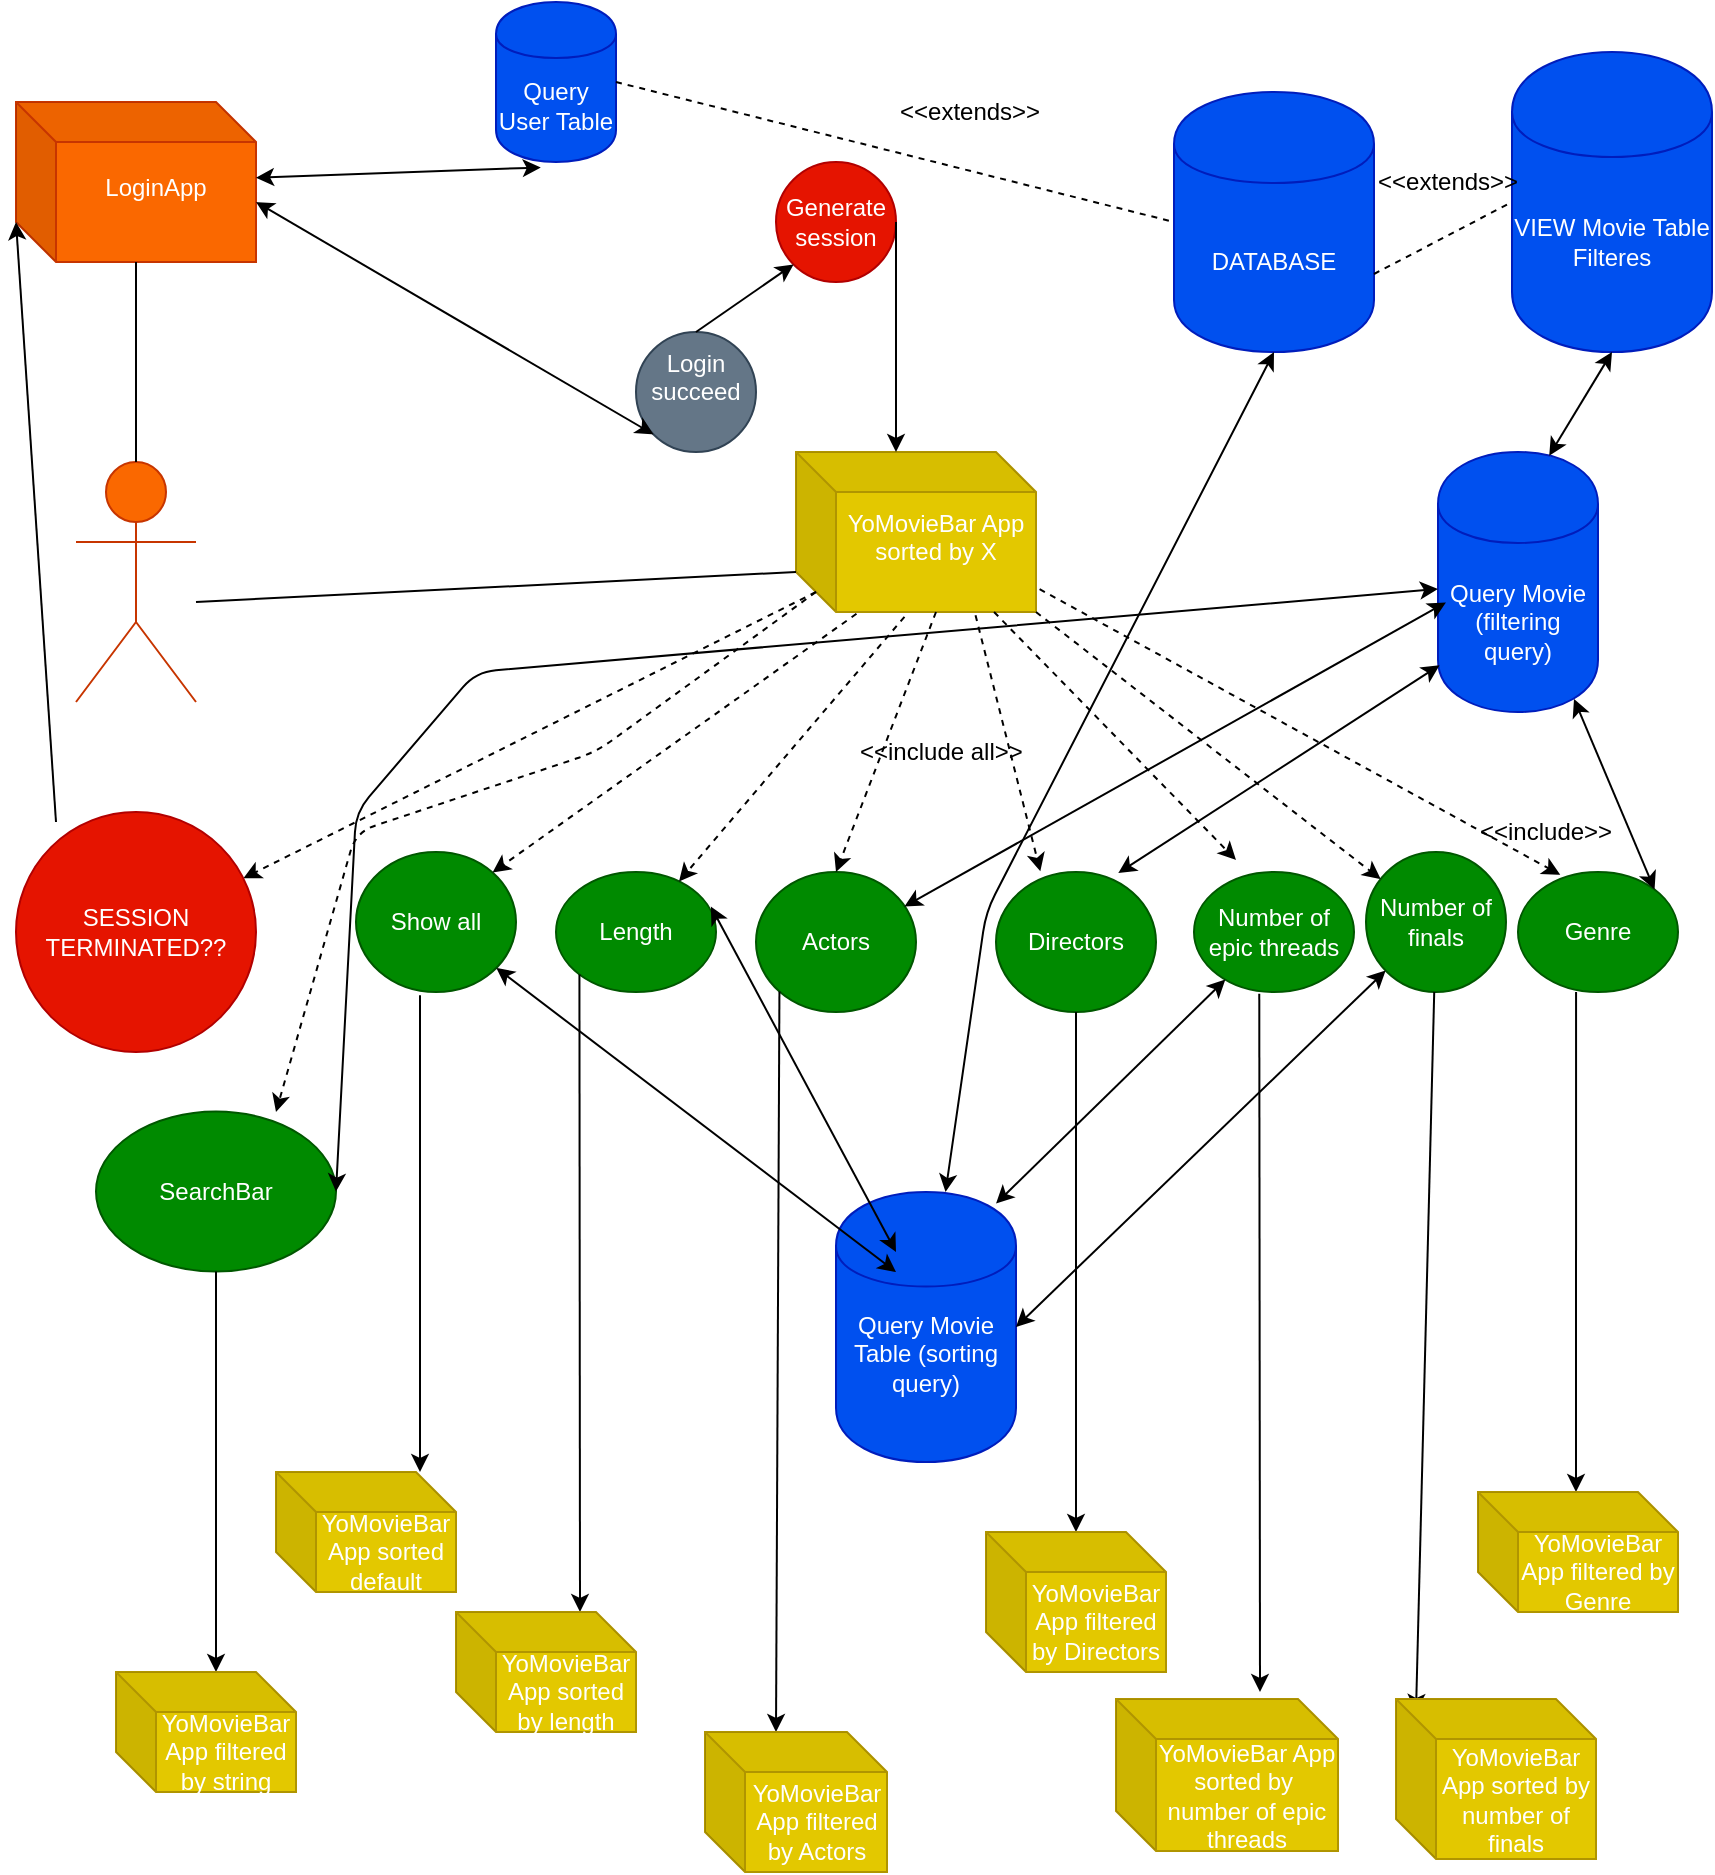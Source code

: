 <mxfile version="10.6.3" type="device"><diagram id="yi8EOGgFJp76VJN8hIpS" name="Page-1"><mxGraphModel dx="870" dy="477" grid="1" gridSize="10" guides="1" tooltips="1" connect="1" arrows="1" fold="1" page="1" pageScale="1" pageWidth="850" pageHeight="1100" math="0" shadow="0"><root><mxCell id="0"/><mxCell id="1" parent="0"/><mxCell id="ZOhwkm6CRNhWO9egZMma-1" value="Actor" style="shape=umlActor;verticalLabelPosition=bottom;labelBackgroundColor=#ffffff;verticalAlign=top;html=1;outlineConnect=0;fillColor=#fa6800;strokeColor=#C73500;fontColor=#ffffff;" parent="1" vertex="1"><mxGeometry x="50" y="235" width="60" height="120" as="geometry"/></mxCell><mxCell id="ZOhwkm6CRNhWO9egZMma-4" value="LoginApp&lt;br&gt;&lt;br&gt;" style="shape=cube;whiteSpace=wrap;html=1;boundedLbl=1;backgroundOutline=1;darkOpacity=0.05;darkOpacity2=0.1;fillColor=#fa6800;strokeColor=#C73500;fontColor=#ffffff;" parent="1" vertex="1"><mxGeometry x="20" y="55" width="120" height="80" as="geometry"/></mxCell><mxCell id="ZOhwkm6CRNhWO9egZMma-12" value="Login succeed&lt;br&gt;&lt;br&gt;" style="ellipse;whiteSpace=wrap;html=1;aspect=fixed;fillColor=#647687;strokeColor=#314354;fontColor=#ffffff;" parent="1" vertex="1"><mxGeometry x="330" y="170" width="60" height="60" as="geometry"/></mxCell><mxCell id="ZOhwkm6CRNhWO9egZMma-15" value="" style="endArrow=classic;startArrow=classic;html=1;exitX=0;exitY=0;exitDx=120;exitDy=50;exitPerimeter=0;entryX=0;entryY=1;entryDx=0;entryDy=0;" parent="1" source="ZOhwkm6CRNhWO9egZMma-4" target="ZOhwkm6CRNhWO9egZMma-12" edge="1"><mxGeometry width="50" height="50" relative="1" as="geometry"><mxPoint x="310" y="330" as="sourcePoint"/><mxPoint x="330" y="300" as="targetPoint"/></mxGeometry></mxCell><mxCell id="ZOhwkm6CRNhWO9egZMma-17" value="Query User Table" style="shape=cylinder;whiteSpace=wrap;html=1;boundedLbl=1;backgroundOutline=1;fillColor=#0050ef;strokeColor=#001DBC;fontColor=#ffffff;" parent="1" vertex="1"><mxGeometry x="260" y="5" width="60" height="80" as="geometry"/></mxCell><mxCell id="ZOhwkm6CRNhWO9egZMma-18" value="" style="endArrow=classic;startArrow=classic;html=1;entryX=0.373;entryY=1.034;entryDx=0;entryDy=0;entryPerimeter=0;" parent="1" source="ZOhwkm6CRNhWO9egZMma-4" target="ZOhwkm6CRNhWO9egZMma-17" edge="1"><mxGeometry width="50" height="50" relative="1" as="geometry"><mxPoint x="247" y="280" as="sourcePoint"/><mxPoint x="300" y="160" as="targetPoint"/></mxGeometry></mxCell><mxCell id="ZOhwkm6CRNhWO9egZMma-23" value="DATABASE" style="shape=cylinder;whiteSpace=wrap;html=1;boundedLbl=1;backgroundOutline=1;fillColor=#0050ef;strokeColor=#001DBC;fontColor=#ffffff;" parent="1" vertex="1"><mxGeometry x="599" y="50" width="100" height="130" as="geometry"/></mxCell><mxCell id="ZOhwkm6CRNhWO9egZMma-24" value="YoMovieBar App&lt;br&gt;sorted by X&lt;br&gt;&lt;br&gt;" style="shape=cube;whiteSpace=wrap;html=1;boundedLbl=1;backgroundOutline=1;darkOpacity=0.05;darkOpacity2=0.1;fillColor=#e3c800;strokeColor=#B09500;fontColor=#ffffff;" parent="1" vertex="1"><mxGeometry x="410" y="230" width="120" height="80" as="geometry"/></mxCell><mxCell id="ZOhwkm6CRNhWO9egZMma-25" value="Length" style="ellipse;whiteSpace=wrap;html=1;fillColor=#008a00;strokeColor=#005700;fontColor=#ffffff;" parent="1" vertex="1"><mxGeometry x="290" y="440" width="80" height="60" as="geometry"/></mxCell><mxCell id="ZOhwkm6CRNhWO9egZMma-26" value="Actors" style="ellipse;whiteSpace=wrap;html=1;fillColor=#008a00;strokeColor=#005700;fontColor=#ffffff;" parent="1" vertex="1"><mxGeometry x="390" y="440" width="80" height="70" as="geometry"/></mxCell><mxCell id="ZOhwkm6CRNhWO9egZMma-27" value="Directors" style="ellipse;whiteSpace=wrap;html=1;fillColor=#008a00;strokeColor=#005700;fontColor=#ffffff;" parent="1" vertex="1"><mxGeometry x="510" y="440" width="80" height="70" as="geometry"/></mxCell><mxCell id="ZOhwkm6CRNhWO9egZMma-28" value="Number of epic threads" style="ellipse;whiteSpace=wrap;html=1;fillColor=#008a00;strokeColor=#005700;fontColor=#ffffff;" parent="1" vertex="1"><mxGeometry x="609" y="440" width="80" height="60" as="geometry"/></mxCell><mxCell id="ZOhwkm6CRNhWO9egZMma-29" value="Number of finals" style="ellipse;whiteSpace=wrap;html=1;fillColor=#008a00;strokeColor=#005700;fontColor=#ffffff;" parent="1" vertex="1"><mxGeometry x="695" y="430" width="70" height="70" as="geometry"/></mxCell><mxCell id="ZOhwkm6CRNhWO9egZMma-31" value="Genre" style="ellipse;whiteSpace=wrap;html=1;fillColor=#008a00;strokeColor=#005700;fontColor=#ffffff;" parent="1" vertex="1"><mxGeometry x="771" y="440" width="80" height="60" as="geometry"/></mxCell><mxCell id="ZOhwkm6CRNhWO9egZMma-32" value="Show all" style="ellipse;whiteSpace=wrap;html=1;fillColor=#008a00;strokeColor=#005700;fontColor=#ffffff;" parent="1" vertex="1"><mxGeometry x="190" y="430" width="80" height="70" as="geometry"/></mxCell><mxCell id="ZOhwkm6CRNhWO9egZMma-33" value="Query Movie Table (sorting query)&lt;br&gt;&lt;br&gt;" style="shape=cylinder;whiteSpace=wrap;html=1;boundedLbl=1;backgroundOutline=1;fillColor=#0050ef;strokeColor=#001DBC;fontColor=#ffffff;" parent="1" vertex="1"><mxGeometry x="430" y="600" width="90" height="135" as="geometry"/></mxCell><mxCell id="ZOhwkm6CRNhWO9egZMma-35" value="" style="endArrow=classic;html=1;exitX=0.252;exitY=1.011;exitDx=0;exitDy=0;exitPerimeter=0;entryX=1;entryY=0;entryDx=0;entryDy=0;dashed=1;" parent="1" source="ZOhwkm6CRNhWO9egZMma-24" target="ZOhwkm6CRNhWO9egZMma-32" edge="1"><mxGeometry width="50" height="50" relative="1" as="geometry"><mxPoint x="425" y="350" as="sourcePoint"/><mxPoint x="455" y="320" as="targetPoint"/></mxGeometry></mxCell><mxCell id="ZOhwkm6CRNhWO9egZMma-36" value="" style="endArrow=classic;html=1;exitX=0.452;exitY=1.03;exitDx=0;exitDy=0;exitPerimeter=0;dashed=1;" parent="1" source="ZOhwkm6CRNhWO9egZMma-24" target="ZOhwkm6CRNhWO9egZMma-25" edge="1"><mxGeometry width="50" height="50" relative="1" as="geometry"><mxPoint x="400" y="515" as="sourcePoint"/><mxPoint x="450" y="465" as="targetPoint"/></mxGeometry></mxCell><mxCell id="ZOhwkm6CRNhWO9egZMma-37" value="" style="endArrow=classic;html=1;exitX=0;exitY=0;exitDx=70;exitDy=80;exitPerimeter=0;entryX=0.5;entryY=0;entryDx=0;entryDy=0;dashed=1;" parent="1" source="ZOhwkm6CRNhWO9egZMma-24" target="ZOhwkm6CRNhWO9egZMma-26" edge="1"><mxGeometry width="50" height="50" relative="1" as="geometry"><mxPoint x="470" y="345" as="sourcePoint"/><mxPoint x="520" y="295" as="targetPoint"/></mxGeometry></mxCell><mxCell id="ZOhwkm6CRNhWO9egZMma-38" value="" style="endArrow=classic;html=1;exitX=0.748;exitY=1.02;exitDx=0;exitDy=0;exitPerimeter=0;entryX=0.277;entryY=-0.005;entryDx=0;entryDy=0;entryPerimeter=0;dashed=1;" parent="1" source="ZOhwkm6CRNhWO9egZMma-24" target="ZOhwkm6CRNhWO9egZMma-27" edge="1"><mxGeometry width="50" height="50" relative="1" as="geometry"><mxPoint x="510" y="350" as="sourcePoint"/><mxPoint x="560" y="309.955" as="targetPoint"/></mxGeometry></mxCell><mxCell id="ZOhwkm6CRNhWO9egZMma-39" value="" style="endArrow=classic;html=1;entryX=0.261;entryY=0.068;entryDx=0;entryDy=0;entryPerimeter=0;dashed=1;" parent="1" source="ZOhwkm6CRNhWO9egZMma-24" edge="1"><mxGeometry width="50" height="50" relative="1" as="geometry"><mxPoint x="514.179" y="250" as="sourcePoint"/><mxPoint x="630" y="434" as="targetPoint"/><Array as="points"/></mxGeometry></mxCell><mxCell id="ZOhwkm6CRNhWO9egZMma-40" value="" style="endArrow=classic;html=1;exitX=1;exitY=1;exitDx=0;exitDy=0;exitPerimeter=0;dashed=1;" parent="1" source="ZOhwkm6CRNhWO9egZMma-24" target="ZOhwkm6CRNhWO9egZMma-29" edge="1"><mxGeometry width="50" height="50" relative="1" as="geometry"><mxPoint x="620" y="335" as="sourcePoint"/><mxPoint x="670" y="285" as="targetPoint"/></mxGeometry></mxCell><mxCell id="ZOhwkm6CRNhWO9egZMma-41" value="" style="endArrow=classic;html=1;exitX=1.015;exitY=0.857;exitDx=0;exitDy=0;exitPerimeter=0;entryX=0.264;entryY=0.023;entryDx=0;entryDy=0;entryPerimeter=0;dashed=1;" parent="1" source="ZOhwkm6CRNhWO9egZMma-24" target="ZOhwkm6CRNhWO9egZMma-31" edge="1"><mxGeometry width="50" height="50" relative="1" as="geometry"><mxPoint x="660" y="345.227" as="sourcePoint"/><mxPoint x="710" y="295" as="targetPoint"/></mxGeometry></mxCell><mxCell id="ZOhwkm6CRNhWO9egZMma-42" value="" style="endArrow=classic;startArrow=classic;html=1;exitX=0.5;exitY=1;exitDx=0;exitDy=0;" parent="1" source="ZOhwkm6CRNhWO9egZMma-23" target="ZOhwkm6CRNhWO9egZMma-33" edge="1"><mxGeometry width="50" height="50" relative="1" as="geometry"><mxPoint x="580" y="120" as="sourcePoint"/><mxPoint x="670" y="90" as="targetPoint"/><Array as="points"><mxPoint x="505" y="460"/></Array></mxGeometry></mxCell><mxCell id="ZOhwkm6CRNhWO9egZMma-47" value="&amp;lt;&amp;lt;include all&amp;gt;&amp;gt;" style="text;html=1;resizable=0;points=[];autosize=1;align=left;verticalAlign=top;spacingTop=-4;" parent="1" vertex="1"><mxGeometry x="440" y="370" width="100" height="20" as="geometry"/></mxCell><mxCell id="ZOhwkm6CRNhWO9egZMma-48" value="&amp;lt;&amp;lt;include&amp;gt;&amp;gt;" style="text;html=1;resizable=0;points=[];autosize=1;align=left;verticalAlign=top;spacingTop=-4;" parent="1" vertex="1"><mxGeometry x="750" y="410" width="80" height="20" as="geometry"/></mxCell><mxCell id="ZOhwkm6CRNhWO9egZMma-55" value="" style="endArrow=classic;html=1;dashed=1;exitX=0;exitY=0;exitDx=10;exitDy=70;exitPerimeter=0;" parent="1" source="ZOhwkm6CRNhWO9egZMma-24" target="ZOhwkm6CRNhWO9egZMma-56" edge="1"><mxGeometry width="50" height="50" relative="1" as="geometry"><mxPoint x="50" y="650" as="sourcePoint"/><mxPoint x="90" y="520" as="targetPoint"/></mxGeometry></mxCell><mxCell id="ZOhwkm6CRNhWO9egZMma-56" value="SESSION TERMINATED??" style="ellipse;whiteSpace=wrap;html=1;aspect=fixed;fillColor=#e51400;strokeColor=#B20000;fontColor=#ffffff;" parent="1" vertex="1"><mxGeometry x="20" y="410" width="120" height="120" as="geometry"/></mxCell><mxCell id="ZOhwkm6CRNhWO9egZMma-57" value="" style="endArrow=classic;html=1;entryX=0;entryY=0;entryDx=0;entryDy=60;entryPerimeter=0;" parent="1" target="ZOhwkm6CRNhWO9egZMma-4" edge="1"><mxGeometry width="50" height="50" relative="1" as="geometry"><mxPoint x="40" y="415" as="sourcePoint"/><mxPoint x="170" y="360" as="targetPoint"/></mxGeometry></mxCell><mxCell id="ZOhwkm6CRNhWO9egZMma-59" value="" style="endArrow=classic;startArrow=classic;html=1;" parent="1" source="ZOhwkm6CRNhWO9egZMma-32" edge="1"><mxGeometry width="50" height="50" relative="1" as="geometry"><mxPoint x="10" y="690" as="sourcePoint"/><mxPoint x="460" y="640" as="targetPoint"/></mxGeometry></mxCell><mxCell id="ZOhwkm6CRNhWO9egZMma-60" value="" style="endArrow=classic;startArrow=classic;html=1;exitX=0.968;exitY=0.288;exitDx=0;exitDy=0;exitPerimeter=0;" parent="1" source="ZOhwkm6CRNhWO9egZMma-25" edge="1"><mxGeometry width="50" height="50" relative="1" as="geometry"><mxPoint x="10" y="770" as="sourcePoint"/><mxPoint x="460" y="630" as="targetPoint"/></mxGeometry></mxCell><mxCell id="ZOhwkm6CRNhWO9egZMma-63" value="" style="endArrow=classic;startArrow=classic;html=1;entryX=0.889;entryY=0.043;entryDx=0;entryDy=0;entryPerimeter=0;" parent="1" source="ZOhwkm6CRNhWO9egZMma-28" target="ZOhwkm6CRNhWO9egZMma-33" edge="1"><mxGeometry width="50" height="50" relative="1" as="geometry"><mxPoint x="10" y="1010" as="sourcePoint"/><mxPoint x="60" y="960" as="targetPoint"/></mxGeometry></mxCell><mxCell id="ZOhwkm6CRNhWO9egZMma-64" value="" style="endArrow=classic;startArrow=classic;html=1;entryX=1;entryY=0.5;entryDx=0;entryDy=0;" parent="1" source="ZOhwkm6CRNhWO9egZMma-29" target="ZOhwkm6CRNhWO9egZMma-33" edge="1"><mxGeometry width="50" height="50" relative="1" as="geometry"><mxPoint x="10" y="1090" as="sourcePoint"/><mxPoint x="60" y="1040" as="targetPoint"/></mxGeometry></mxCell><mxCell id="ZOhwkm6CRNhWO9egZMma-70" value="" style="endArrow=classic;html=1;exitX=0.4;exitY=1.023;exitDx=0;exitDy=0;exitPerimeter=0;" parent="1" source="ZOhwkm6CRNhWO9egZMma-32" edge="1"><mxGeometry width="50" height="50" relative="1" as="geometry"><mxPoint x="10" y="810" as="sourcePoint"/><mxPoint x="222" y="740" as="targetPoint"/></mxGeometry></mxCell><mxCell id="ZOhwkm6CRNhWO9egZMma-71" value="" style="endArrow=classic;html=1;exitX=0;exitY=1;exitDx=0;exitDy=0;" parent="1" source="ZOhwkm6CRNhWO9egZMma-25" edge="1"><mxGeometry width="50" height="50" relative="1" as="geometry"><mxPoint x="10" y="890" as="sourcePoint"/><mxPoint x="302" y="810" as="targetPoint"/></mxGeometry></mxCell><mxCell id="ZOhwkm6CRNhWO9egZMma-72" value="" style="endArrow=classic;html=1;exitX=0;exitY=1;exitDx=0;exitDy=0;entryX=0;entryY=0;entryDx=35.5;entryDy=0;entryPerimeter=0;" parent="1" source="ZOhwkm6CRNhWO9egZMma-26" target="ZOhwkm6CRNhWO9egZMma-82" edge="1"><mxGeometry width="50" height="50" relative="1" as="geometry"><mxPoint x="10" y="970" as="sourcePoint"/><mxPoint x="402" y="910" as="targetPoint"/></mxGeometry></mxCell><mxCell id="ZOhwkm6CRNhWO9egZMma-73" value="" style="endArrow=classic;html=1;exitX=0.5;exitY=1;exitDx=0;exitDy=0;" parent="1" source="ZOhwkm6CRNhWO9egZMma-27" edge="1"><mxGeometry width="50" height="50" relative="1" as="geometry"><mxPoint x="10" y="1050" as="sourcePoint"/><mxPoint x="550" y="770" as="targetPoint"/><Array as="points"><mxPoint x="550" y="610"/><mxPoint x="550" y="720"/></Array></mxGeometry></mxCell><mxCell id="ZOhwkm6CRNhWO9egZMma-74" value="" style="endArrow=classic;html=1;exitX=0.408;exitY=1.015;exitDx=0;exitDy=0;exitPerimeter=0;" parent="1" source="ZOhwkm6CRNhWO9egZMma-28" edge="1"><mxGeometry width="50" height="50" relative="1" as="geometry"><mxPoint x="10" y="1130" as="sourcePoint"/><mxPoint x="642" y="850" as="targetPoint"/></mxGeometry></mxCell><mxCell id="ZOhwkm6CRNhWO9egZMma-75" value="" style="endArrow=classic;html=1;" parent="1" source="ZOhwkm6CRNhWO9egZMma-29" edge="1"><mxGeometry width="50" height="50" relative="1" as="geometry"><mxPoint x="10" y="1210" as="sourcePoint"/><mxPoint x="720" y="860" as="targetPoint"/></mxGeometry></mxCell><mxCell id="ZOhwkm6CRNhWO9egZMma-76" value="" style="endArrow=classic;html=1;exitX=0.363;exitY=1;exitDx=0;exitDy=0;exitPerimeter=0;" parent="1" source="ZOhwkm6CRNhWO9egZMma-31" edge="1"><mxGeometry width="50" height="50" relative="1" as="geometry"><mxPoint x="10" y="1290" as="sourcePoint"/><mxPoint x="800" y="750" as="targetPoint"/></mxGeometry></mxCell><mxCell id="ZOhwkm6CRNhWO9egZMma-77" value="YoMovieBar App sorted default" style="shape=cube;whiteSpace=wrap;html=1;boundedLbl=1;backgroundOutline=1;darkOpacity=0.05;darkOpacity2=0.1;fillColor=#e3c800;strokeColor=#B09500;fontColor=#ffffff;" parent="1" vertex="1"><mxGeometry x="150" y="740" width="90" height="60" as="geometry"/></mxCell><mxCell id="ZOhwkm6CRNhWO9egZMma-78" value="&lt;span&gt;YoMovieBar App sorted by number of finals&lt;/span&gt;" style="shape=cube;whiteSpace=wrap;html=1;boundedLbl=1;backgroundOutline=1;darkOpacity=0.05;darkOpacity2=0.1;fillColor=#e3c800;strokeColor=#B09500;fontColor=#ffffff;" parent="1" vertex="1"><mxGeometry x="710" y="853.5" width="100" height="80" as="geometry"/></mxCell><mxCell id="ZOhwkm6CRNhWO9egZMma-79" value="&lt;span&gt;YoMovieBar App sorted by length&lt;/span&gt;" style="shape=cube;whiteSpace=wrap;html=1;boundedLbl=1;backgroundOutline=1;darkOpacity=0.05;darkOpacity2=0.1;fillColor=#e3c800;strokeColor=#B09500;fontColor=#ffffff;" parent="1" vertex="1"><mxGeometry x="240" y="810" width="90" height="60" as="geometry"/></mxCell><mxCell id="ZOhwkm6CRNhWO9egZMma-80" value="&lt;span&gt;YoMovieBar App sorted by&amp;nbsp; number of epic threads&lt;/span&gt;" style="shape=cube;whiteSpace=wrap;html=1;boundedLbl=1;backgroundOutline=1;darkOpacity=0.05;darkOpacity2=0.1;fillColor=#e3c800;strokeColor=#B09500;fontColor=#ffffff;" parent="1" vertex="1"><mxGeometry x="570" y="853.5" width="111" height="76" as="geometry"/></mxCell><mxCell id="ZOhwkm6CRNhWO9egZMma-81" value="&lt;span&gt;YoMovieBar App filtered by Directors&lt;/span&gt;" style="shape=cube;whiteSpace=wrap;html=1;boundedLbl=1;backgroundOutline=1;darkOpacity=0.05;darkOpacity2=0.1;fillColor=#e3c800;strokeColor=#B09500;fontColor=#ffffff;" parent="1" vertex="1"><mxGeometry x="505" y="770" width="90" height="70" as="geometry"/></mxCell><mxCell id="ZOhwkm6CRNhWO9egZMma-82" value="&lt;span&gt;YoMovieBar App filtered by Actors&lt;/span&gt;" style="shape=cube;whiteSpace=wrap;html=1;boundedLbl=1;backgroundOutline=1;darkOpacity=0.05;darkOpacity2=0.1;fillColor=#e3c800;strokeColor=#B09500;fontColor=#ffffff;" parent="1" vertex="1"><mxGeometry x="364.5" y="870" width="91" height="70" as="geometry"/></mxCell><mxCell id="ZOhwkm6CRNhWO9egZMma-83" value="&lt;span&gt;YoMovieBar App filtered by Genre&lt;/span&gt;" style="shape=cube;whiteSpace=wrap;html=1;boundedLbl=1;backgroundOutline=1;darkOpacity=0.05;darkOpacity2=0.1;fillColor=#e3c800;strokeColor=#B09500;fontColor=#ffffff;" parent="1" vertex="1"><mxGeometry x="751" y="750" width="100" height="60" as="geometry"/></mxCell><mxCell id="ZOhwkm6CRNhWO9egZMma-86" value="Query Movie (filtering query)" style="shape=cylinder;whiteSpace=wrap;html=1;boundedLbl=1;backgroundOutline=1;fillColor=#0050ef;strokeColor=#001DBC;fontColor=#ffffff;" parent="1" vertex="1"><mxGeometry x="731" y="230" width="80" height="130" as="geometry"/></mxCell><mxCell id="ZOhwkm6CRNhWO9egZMma-87" value="" style="endArrow=classic;startArrow=classic;html=1;exitX=0.927;exitY=0.247;exitDx=0;exitDy=0;exitPerimeter=0;" parent="1" source="ZOhwkm6CRNhWO9egZMma-26" edge="1"><mxGeometry width="50" height="50" relative="1" as="geometry"><mxPoint x="685" y="355" as="sourcePoint"/><mxPoint x="735" y="305.227" as="targetPoint"/></mxGeometry></mxCell><mxCell id="ZOhwkm6CRNhWO9egZMma-88" value="" style="endArrow=classic;startArrow=classic;html=1;entryX=0.01;entryY=0.82;entryDx=0;entryDy=0;entryPerimeter=0;exitX=0.764;exitY=0.008;exitDx=0;exitDy=0;exitPerimeter=0;" parent="1" source="ZOhwkm6CRNhWO9egZMma-27" target="ZOhwkm6CRNhWO9egZMma-86" edge="1"><mxGeometry width="50" height="50" relative="1" as="geometry"><mxPoint x="570" y="450" as="sourcePoint"/><mxPoint x="750" y="329.773" as="targetPoint"/></mxGeometry></mxCell><mxCell id="ZOhwkm6CRNhWO9egZMma-89" value="" style="endArrow=classic;startArrow=classic;html=1;entryX=0.85;entryY=0.95;entryDx=0;entryDy=0;entryPerimeter=0;exitX=1;exitY=0;exitDx=0;exitDy=0;" parent="1" source="ZOhwkm6CRNhWO9egZMma-31" target="ZOhwkm6CRNhWO9egZMma-86" edge="1"><mxGeometry width="50" height="50" relative="1" as="geometry"><mxPoint x="786" y="400" as="sourcePoint"/><mxPoint x="830" y="350" as="targetPoint"/></mxGeometry></mxCell><mxCell id="ZOhwkm6CRNhWO9egZMma-91" value="VIEW Movie Table Filteres" style="shape=cylinder;whiteSpace=wrap;html=1;boundedLbl=1;backgroundOutline=1;fillColor=#0050ef;strokeColor=#001DBC;fontColor=#ffffff;" parent="1" vertex="1"><mxGeometry x="768" y="30" width="100" height="150" as="geometry"/></mxCell><mxCell id="ZOhwkm6CRNhWO9egZMma-92" value="" style="endArrow=classic;startArrow=classic;html=1;exitX=0.695;exitY=0.014;exitDx=0;exitDy=0;exitPerimeter=0;entryX=0.5;entryY=1;entryDx=0;entryDy=0;" parent="1" source="ZOhwkm6CRNhWO9egZMma-86" target="ZOhwkm6CRNhWO9egZMma-91" edge="1"><mxGeometry width="50" height="50" relative="1" as="geometry"><mxPoint x="776" y="235.078" as="sourcePoint"/><mxPoint x="826" y="185.078" as="targetPoint"/></mxGeometry></mxCell><mxCell id="ZOhwkm6CRNhWO9egZMma-94" value="" style="endArrow=none;dashed=1;html=1;exitX=1;exitY=0.7;exitDx=0;exitDy=0;entryX=0;entryY=0.5;entryDx=0;entryDy=0;" parent="1" source="ZOhwkm6CRNhWO9egZMma-23" target="ZOhwkm6CRNhWO9egZMma-91" edge="1"><mxGeometry width="50" height="50" relative="1" as="geometry"><mxPoint x="709" y="140" as="sourcePoint"/><mxPoint x="758.5" y="90.11" as="targetPoint"/></mxGeometry></mxCell><mxCell id="ZOhwkm6CRNhWO9egZMma-96" value="&amp;lt;&amp;lt;extends&amp;gt;&amp;gt;" style="text;html=1;resizable=0;points=[];autosize=1;align=left;verticalAlign=top;spacingTop=-4;" parent="1" vertex="1"><mxGeometry x="699" y="85" width="90" height="20" as="geometry"/></mxCell><mxCell id="LsMoh0lzP9hI_HuLoYiD-1" value="Generate session" style="ellipse;whiteSpace=wrap;html=1;aspect=fixed;fillColor=#e51400;strokeColor=#B20000;fontColor=#ffffff;" parent="1" vertex="1"><mxGeometry x="400" y="85" width="60" height="60" as="geometry"/></mxCell><mxCell id="LsMoh0lzP9hI_HuLoYiD-7" value="" style="endArrow=classic;html=1;exitX=0.5;exitY=0;exitDx=0;exitDy=0;entryX=0;entryY=1;entryDx=0;entryDy=0;" parent="1" source="ZOhwkm6CRNhWO9egZMma-12" target="LsMoh0lzP9hI_HuLoYiD-1" edge="1"><mxGeometry width="50" height="50" relative="1" as="geometry"><mxPoint x="270" y="200" as="sourcePoint"/><mxPoint x="320" y="150.136" as="targetPoint"/></mxGeometry></mxCell><mxCell id="LsMoh0lzP9hI_HuLoYiD-8" value="" style="endArrow=classic;html=1;exitX=1;exitY=0.5;exitDx=0;exitDy=0;entryX=0;entryY=0;entryDx=50;entryDy=0;entryPerimeter=0;" parent="1" source="LsMoh0lzP9hI_HuLoYiD-1" target="ZOhwkm6CRNhWO9egZMma-24" edge="1"><mxGeometry width="50" height="50" relative="1" as="geometry"><mxPoint x="410" y="170" as="sourcePoint"/><mxPoint x="465" y="119.818" as="targetPoint"/></mxGeometry></mxCell><mxCell id="6l3HRjbRfIQUzxL7iAbU-3" value="" style="endArrow=none;html=1;" parent="1" source="ZOhwkm6CRNhWO9egZMma-1" target="ZOhwkm6CRNhWO9egZMma-4" edge="1"><mxGeometry width="50" height="50" relative="1" as="geometry"><mxPoint x="150" y="345" as="sourcePoint"/><mxPoint x="200" y="295.227" as="targetPoint"/></mxGeometry></mxCell><mxCell id="6l3HRjbRfIQUzxL7iAbU-4" value="" style="endArrow=none;html=1;entryX=0;entryY=0;entryDx=0;entryDy=60;entryPerimeter=0;" parent="1" target="ZOhwkm6CRNhWO9egZMma-24" edge="1"><mxGeometry width="50" height="50" relative="1" as="geometry"><mxPoint x="110" y="305" as="sourcePoint"/><mxPoint x="260" y="304.818" as="targetPoint"/></mxGeometry></mxCell><mxCell id="6l3HRjbRfIQUzxL7iAbU-7" value="" style="endArrow=none;dashed=1;html=1;exitX=1;exitY=0.5;exitDx=0;exitDy=0;entryX=0;entryY=0.5;entryDx=0;entryDy=0;" parent="1" source="ZOhwkm6CRNhWO9egZMma-17" target="ZOhwkm6CRNhWO9egZMma-23" edge="1"><mxGeometry width="50" height="50" relative="1" as="geometry"><mxPoint x="460" y="55" as="sourcePoint"/><mxPoint x="520" y="4.909" as="targetPoint"/></mxGeometry></mxCell><mxCell id="6l3HRjbRfIQUzxL7iAbU-8" value="&amp;lt;&amp;lt;extends&amp;gt;&amp;gt;" style="text;html=1;resizable=0;points=[];autosize=1;align=left;verticalAlign=top;spacingTop=-4;" parent="1" vertex="1"><mxGeometry x="460" y="50" width="90" height="20" as="geometry"/></mxCell><mxCell id="1xuOtT9kCMUo2mm2fOeq-2" value="" style="endArrow=classic;html=1;exitX=0;exitY=0;exitDx=10;exitDy=70;exitPerimeter=0;dashed=1;" edge="1" parent="1" source="ZOhwkm6CRNhWO9egZMma-24"><mxGeometry width="50" height="50" relative="1" as="geometry"><mxPoint x="10" y="1010" as="sourcePoint"/><mxPoint x="150" y="560" as="targetPoint"/><Array as="points"><mxPoint x="310" y="380"/><mxPoint x="190" y="420"/></Array></mxGeometry></mxCell><mxCell id="1xuOtT9kCMUo2mm2fOeq-4" value="SearchBar" style="ellipse;whiteSpace=wrap;html=1;fillColor=#008a00;strokeColor=#005700;fontColor=#ffffff;" vertex="1" parent="1"><mxGeometry x="60" y="559.773" width="120" height="80" as="geometry"/></mxCell><mxCell id="1xuOtT9kCMUo2mm2fOeq-5" value="" style="endArrow=classic;startArrow=classic;html=1;exitX=1;exitY=0.5;exitDx=0;exitDy=0;" edge="1" parent="1" source="1xuOtT9kCMUo2mm2fOeq-4" target="ZOhwkm6CRNhWO9egZMma-86"><mxGeometry width="50" height="50" relative="1" as="geometry"><mxPoint x="609" y="320.091" as="sourcePoint"/><mxPoint x="659" y="270.091" as="targetPoint"/><Array as="points"><mxPoint x="190" y="410"/><mxPoint x="250" y="340"/></Array></mxGeometry></mxCell><mxCell id="1xuOtT9kCMUo2mm2fOeq-6" value="" style="endArrow=classic;html=1;" edge="1" parent="1" source="1xuOtT9kCMUo2mm2fOeq-4"><mxGeometry width="50" height="50" relative="1" as="geometry"><mxPoint x="10" y="1010" as="sourcePoint"/><mxPoint x="120" y="840" as="targetPoint"/></mxGeometry></mxCell><mxCell id="1xuOtT9kCMUo2mm2fOeq-7" value="YoMovieBar App filtered by string" style="shape=cube;whiteSpace=wrap;html=1;boundedLbl=1;backgroundOutline=1;darkOpacity=0.05;darkOpacity2=0.1;fillColor=#e3c800;strokeColor=#B09500;fontColor=#ffffff;" vertex="1" parent="1"><mxGeometry x="70" y="840" width="90" height="60" as="geometry"/></mxCell></root></mxGraphModel></diagram></mxfile>
